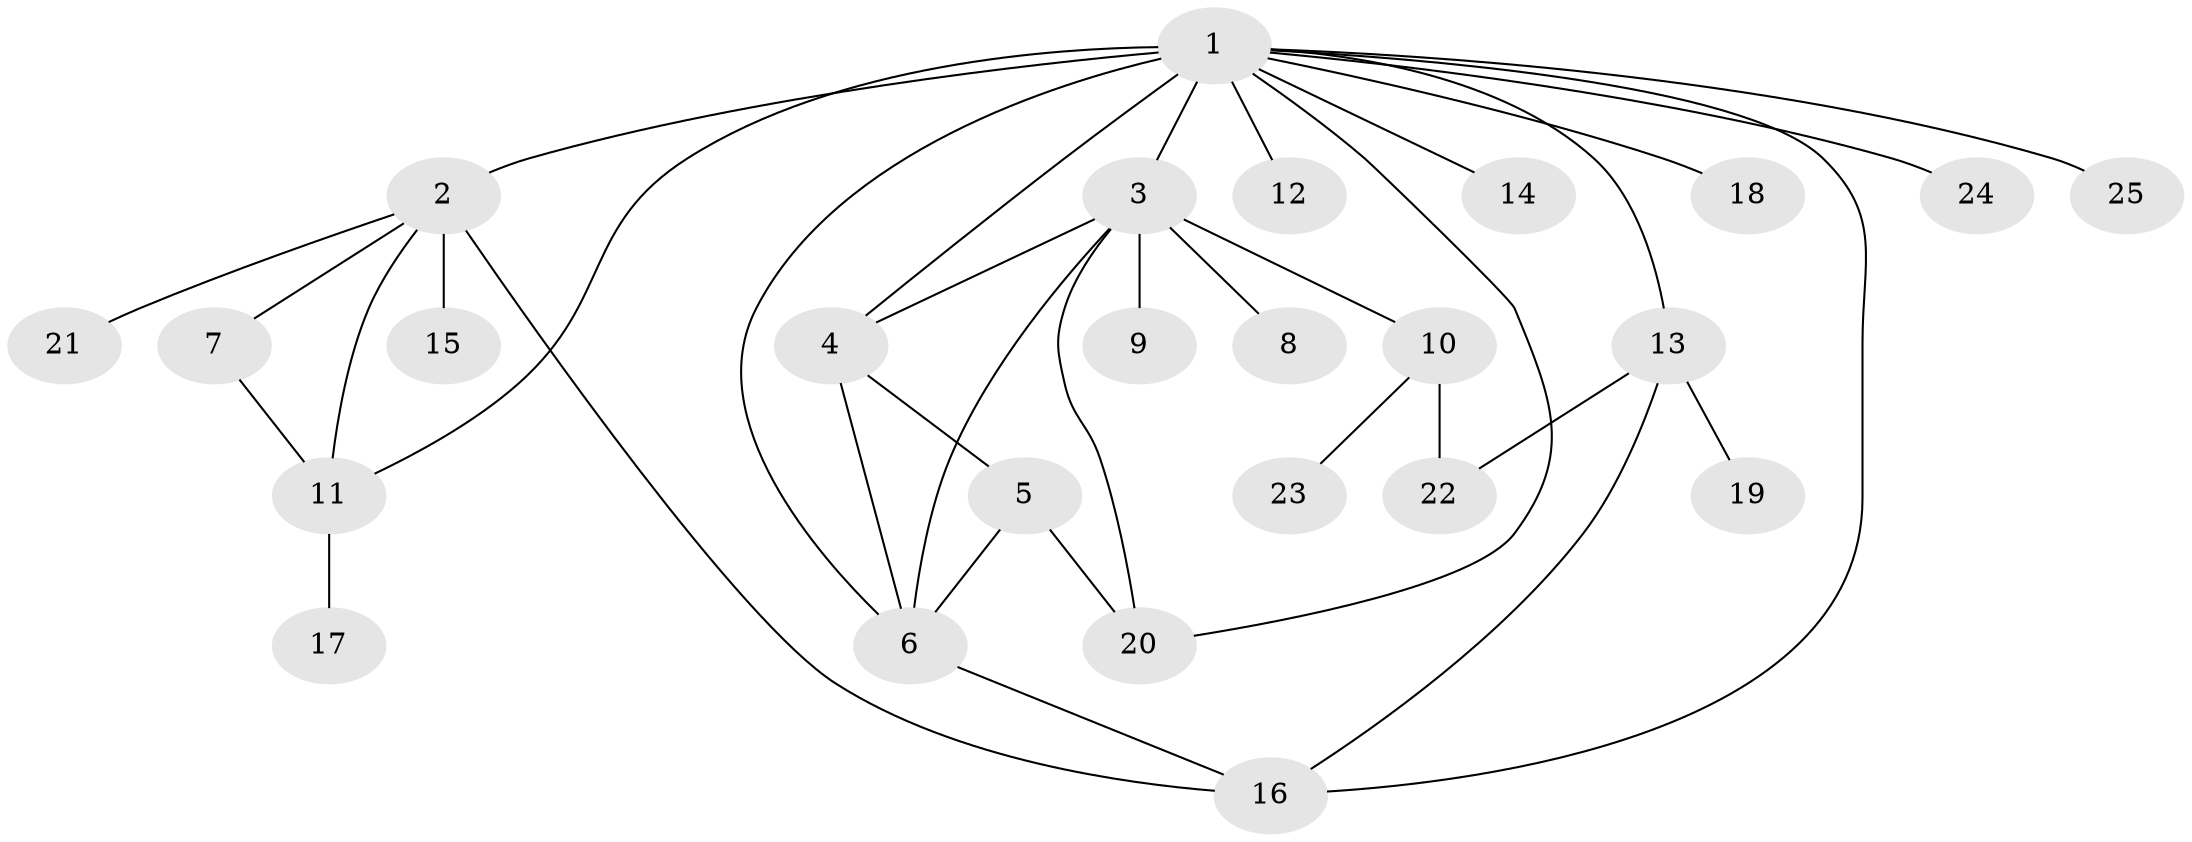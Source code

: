 // original degree distribution, {15: 0.02, 3: 0.06, 2: 0.24, 8: 0.02, 1: 0.44, 12: 0.02, 5: 0.04, 4: 0.14, 6: 0.02}
// Generated by graph-tools (version 1.1) at 2025/35/03/09/25 02:35:28]
// undirected, 25 vertices, 36 edges
graph export_dot {
graph [start="1"]
  node [color=gray90,style=filled];
  1;
  2;
  3;
  4;
  5;
  6;
  7;
  8;
  9;
  10;
  11;
  12;
  13;
  14;
  15;
  16;
  17;
  18;
  19;
  20;
  21;
  22;
  23;
  24;
  25;
  1 -- 2 [weight=2.0];
  1 -- 3 [weight=3.0];
  1 -- 4 [weight=1.0];
  1 -- 6 [weight=1.0];
  1 -- 11 [weight=1.0];
  1 -- 12 [weight=1.0];
  1 -- 13 [weight=1.0];
  1 -- 14 [weight=1.0];
  1 -- 16 [weight=1.0];
  1 -- 18 [weight=1.0];
  1 -- 20 [weight=1.0];
  1 -- 24 [weight=1.0];
  1 -- 25 [weight=1.0];
  2 -- 7 [weight=1.0];
  2 -- 11 [weight=1.0];
  2 -- 15 [weight=1.0];
  2 -- 16 [weight=1.0];
  2 -- 21 [weight=1.0];
  3 -- 4 [weight=2.0];
  3 -- 6 [weight=1.0];
  3 -- 8 [weight=1.0];
  3 -- 9 [weight=1.0];
  3 -- 10 [weight=1.0];
  3 -- 20 [weight=1.0];
  4 -- 5 [weight=1.0];
  4 -- 6 [weight=1.0];
  5 -- 6 [weight=1.0];
  5 -- 20 [weight=1.0];
  6 -- 16 [weight=1.0];
  7 -- 11 [weight=1.0];
  10 -- 22 [weight=1.0];
  10 -- 23 [weight=1.0];
  11 -- 17 [weight=1.0];
  13 -- 16 [weight=1.0];
  13 -- 19 [weight=1.0];
  13 -- 22 [weight=1.0];
}
